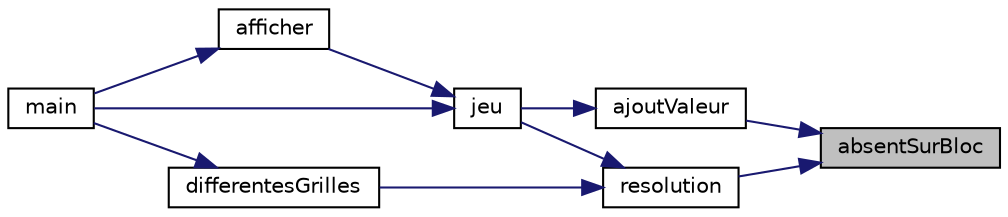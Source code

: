 digraph "absentSurBloc"
{
 // LATEX_PDF_SIZE
  edge [fontname="Helvetica",fontsize="10",labelfontname="Helvetica",labelfontsize="10"];
  node [fontname="Helvetica",fontsize="10",shape=record];
  rankdir="RL";
  Node1 [label="absentSurBloc",height=0.2,width=0.4,color="black", fillcolor="grey75", style="filled", fontcolor="black",tooltip=" "];
  Node1 -> Node2 [dir="back",color="midnightblue",fontsize="10",style="solid",fontname="Helvetica"];
  Node2 [label="ajoutValeur",height=0.2,width=0.4,color="black", fillcolor="white", style="filled",URL="$projet__harmo_8c.html#a4254697094df913b0576e158c4e7b50c",tooltip=" "];
  Node2 -> Node3 [dir="back",color="midnightblue",fontsize="10",style="solid",fontname="Helvetica"];
  Node3 [label="jeu",height=0.2,width=0.4,color="black", fillcolor="white", style="filled",URL="$projet__harmo_8c.html#afdf33ef6507a8d51e0ab5210ce727466",tooltip=" "];
  Node3 -> Node4 [dir="back",color="midnightblue",fontsize="10",style="solid",fontname="Helvetica"];
  Node4 [label="afficher",height=0.2,width=0.4,color="black", fillcolor="white", style="filled",URL="$projet__harmo_8c.html#aa8d78f2252da16d4e77d2742f8544752",tooltip=" "];
  Node4 -> Node5 [dir="back",color="midnightblue",fontsize="10",style="solid",fontname="Helvetica"];
  Node5 [label="main",height=0.2,width=0.4,color="black", fillcolor="white", style="filled",URL="$projet__harmo_8c.html#ae66f6b31b5ad750f1fe042a706a4e3d4",tooltip=" "];
  Node3 -> Node5 [dir="back",color="midnightblue",fontsize="10",style="solid",fontname="Helvetica"];
  Node1 -> Node6 [dir="back",color="midnightblue",fontsize="10",style="solid",fontname="Helvetica"];
  Node6 [label="resolution",height=0.2,width=0.4,color="black", fillcolor="white", style="filled",URL="$projet__harmo_8c.html#a056a9e886e4c530085a2ac1b350b70de",tooltip=" "];
  Node6 -> Node7 [dir="back",color="midnightblue",fontsize="10",style="solid",fontname="Helvetica"];
  Node7 [label="differentesGrilles",height=0.2,width=0.4,color="black", fillcolor="white", style="filled",URL="$projet__harmo_8c.html#ad40db0efc7f7708c0f10067eb950d845",tooltip=" "];
  Node7 -> Node5 [dir="back",color="midnightblue",fontsize="10",style="solid",fontname="Helvetica"];
  Node6 -> Node3 [dir="back",color="midnightblue",fontsize="10",style="solid",fontname="Helvetica"];
}
